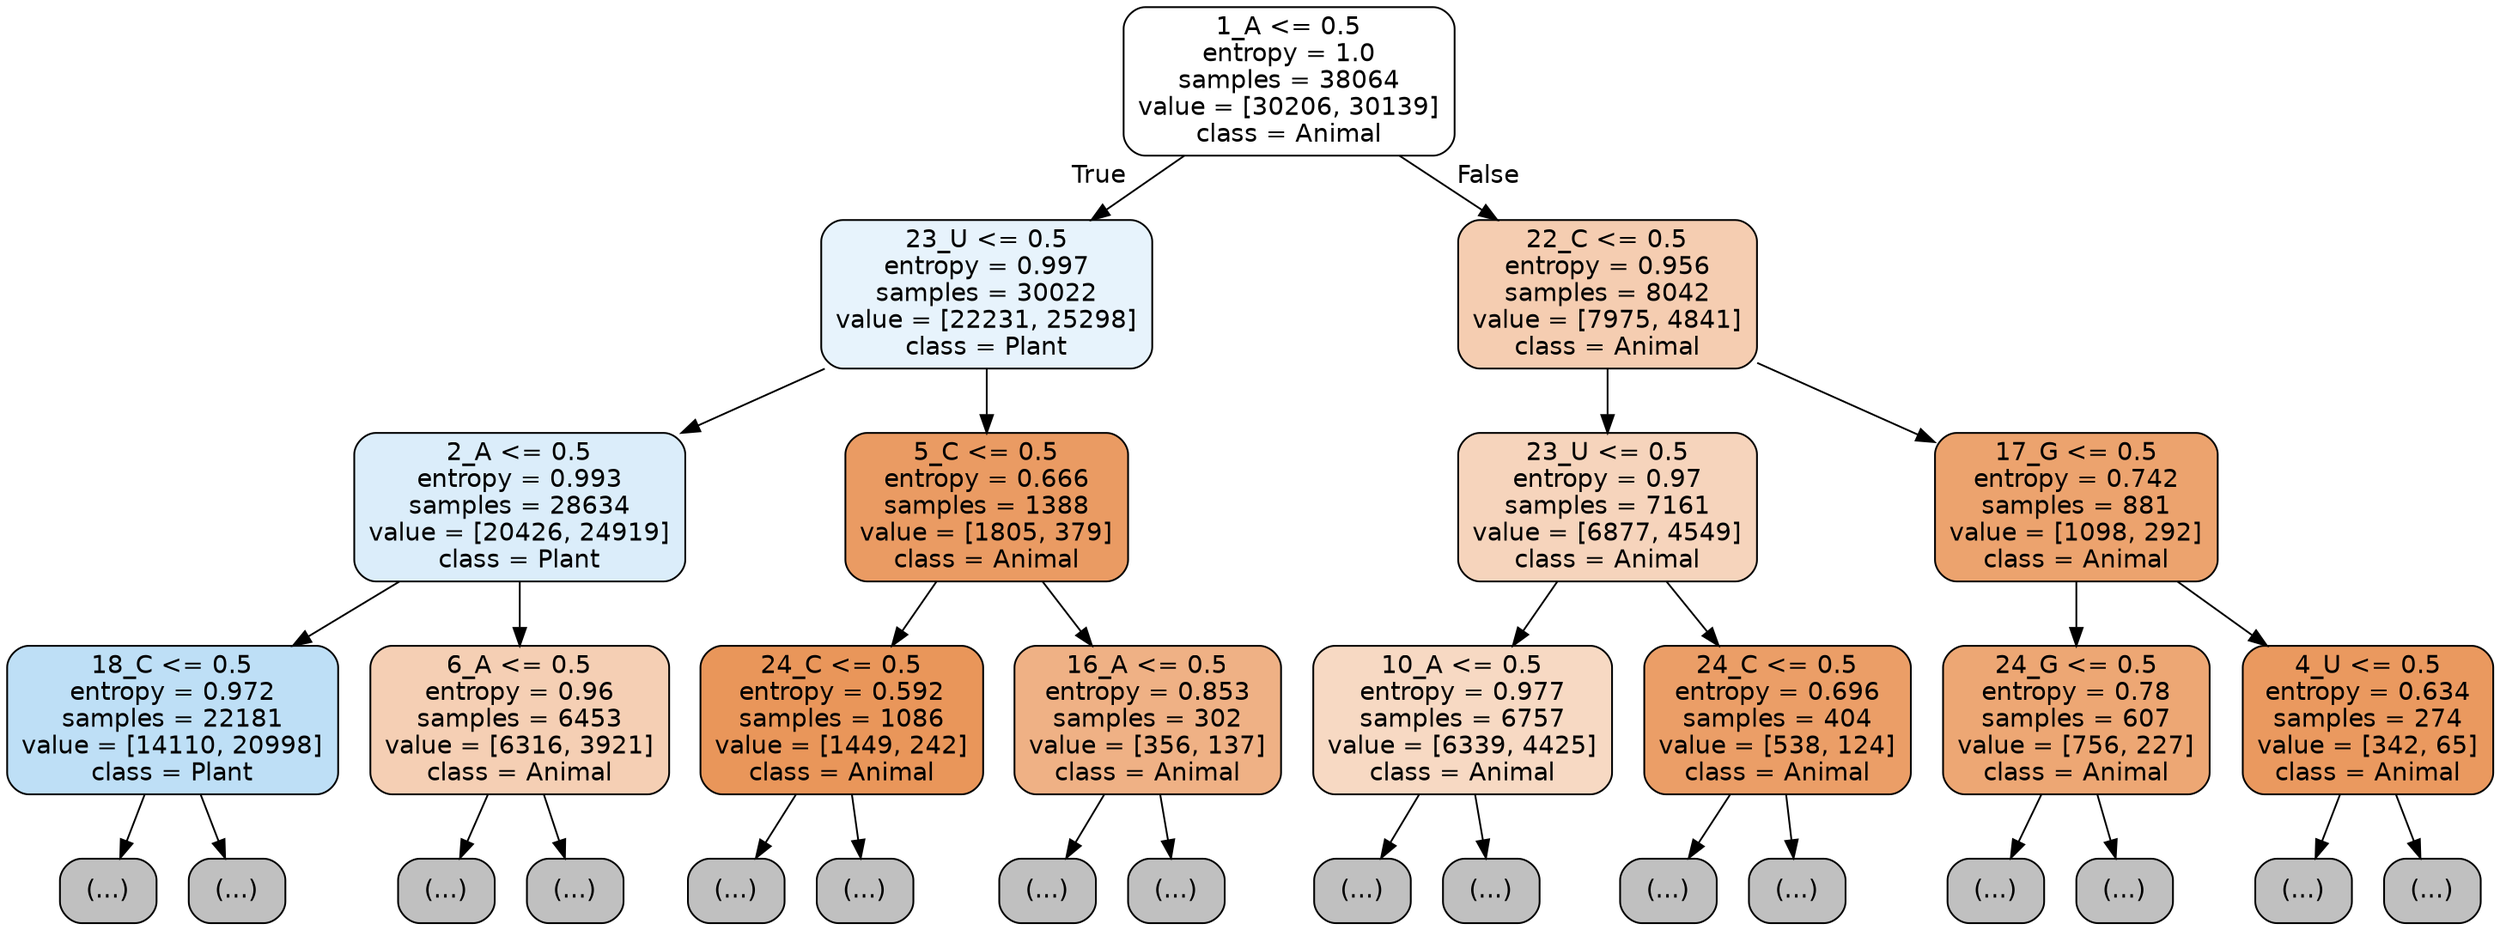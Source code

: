 digraph Tree {
node [shape=box, style="filled, rounded", color="black", fontname="helvetica"] ;
edge [fontname="helvetica"] ;
0 [label="1_A <= 0.5\nentropy = 1.0\nsamples = 38064\nvalue = [30206, 30139]\nclass = Animal", fillcolor="#ffffff"] ;
1 [label="23_U <= 0.5\nentropy = 0.997\nsamples = 30022\nvalue = [22231, 25298]\nclass = Plant", fillcolor="#e7f3fc"] ;
0 -> 1 [labeldistance=2.5, labelangle=45, headlabel="True"] ;
2 [label="2_A <= 0.5\nentropy = 0.993\nsamples = 28634\nvalue = [20426, 24919]\nclass = Plant", fillcolor="#dbedfa"] ;
1 -> 2 ;
3 [label="18_C <= 0.5\nentropy = 0.972\nsamples = 22181\nvalue = [14110, 20998]\nclass = Plant", fillcolor="#bedff6"] ;
2 -> 3 ;
4 [label="(...)", fillcolor="#C0C0C0"] ;
3 -> 4 ;
7371 [label="(...)", fillcolor="#C0C0C0"] ;
3 -> 7371 ;
9588 [label="6_A <= 0.5\nentropy = 0.96\nsamples = 6453\nvalue = [6316, 3921]\nclass = Animal", fillcolor="#f5cfb4"] ;
2 -> 9588 ;
9589 [label="(...)", fillcolor="#C0C0C0"] ;
9588 -> 9589 ;
11716 [label="(...)", fillcolor="#C0C0C0"] ;
9588 -> 11716 ;
12383 [label="5_C <= 0.5\nentropy = 0.666\nsamples = 1388\nvalue = [1805, 379]\nclass = Animal", fillcolor="#ea9b63"] ;
1 -> 12383 ;
12384 [label="24_C <= 0.5\nentropy = 0.592\nsamples = 1086\nvalue = [1449, 242]\nclass = Animal", fillcolor="#e9965a"] ;
12383 -> 12384 ;
12385 [label="(...)", fillcolor="#C0C0C0"] ;
12384 -> 12385 ;
12722 [label="(...)", fillcolor="#C0C0C0"] ;
12384 -> 12722 ;
12771 [label="16_A <= 0.5\nentropy = 0.853\nsamples = 302\nvalue = [356, 137]\nclass = Animal", fillcolor="#efb185"] ;
12383 -> 12771 ;
12772 [label="(...)", fillcolor="#C0C0C0"] ;
12771 -> 12772 ;
12871 [label="(...)", fillcolor="#C0C0C0"] ;
12771 -> 12871 ;
12892 [label="22_C <= 0.5\nentropy = 0.956\nsamples = 8042\nvalue = [7975, 4841]\nclass = Animal", fillcolor="#f5cdb1"] ;
0 -> 12892 [labeldistance=2.5, labelangle=-45, headlabel="False"] ;
12893 [label="23_U <= 0.5\nentropy = 0.97\nsamples = 7161\nvalue = [6877, 4549]\nclass = Animal", fillcolor="#f6d4bc"] ;
12892 -> 12893 ;
12894 [label="10_A <= 0.5\nentropy = 0.977\nsamples = 6757\nvalue = [6339, 4425]\nclass = Animal", fillcolor="#f7d9c3"] ;
12893 -> 12894 ;
12895 [label="(...)", fillcolor="#C0C0C0"] ;
12894 -> 12895 ;
15436 [label="(...)", fillcolor="#C0C0C0"] ;
12894 -> 15436 ;
16317 [label="24_C <= 0.5\nentropy = 0.696\nsamples = 404\nvalue = [538, 124]\nclass = Animal", fillcolor="#eb9e67"] ;
12893 -> 16317 ;
16318 [label="(...)", fillcolor="#C0C0C0"] ;
16317 -> 16318 ;
16459 [label="(...)", fillcolor="#C0C0C0"] ;
16317 -> 16459 ;
16484 [label="17_G <= 0.5\nentropy = 0.742\nsamples = 881\nvalue = [1098, 292]\nclass = Animal", fillcolor="#eca36e"] ;
12892 -> 16484 ;
16485 [label="24_G <= 0.5\nentropy = 0.78\nsamples = 607\nvalue = [756, 227]\nclass = Animal", fillcolor="#eda774"] ;
16484 -> 16485 ;
16486 [label="(...)", fillcolor="#C0C0C0"] ;
16485 -> 16486 ;
16723 [label="(...)", fillcolor="#C0C0C0"] ;
16485 -> 16723 ;
16744 [label="4_U <= 0.5\nentropy = 0.634\nsamples = 274\nvalue = [342, 65]\nclass = Animal", fillcolor="#ea995f"] ;
16484 -> 16744 ;
16745 [label="(...)", fillcolor="#C0C0C0"] ;
16744 -> 16745 ;
16818 [label="(...)", fillcolor="#C0C0C0"] ;
16744 -> 16818 ;
}